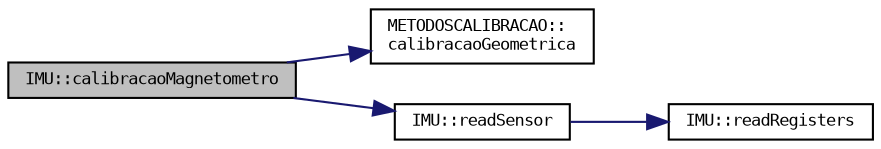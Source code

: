 digraph "IMU::calibracaoMagnetometro"
{
  bgcolor="transparent";
  edge [fontname="DejaVuSansMono",fontsize="8",labelfontname="DejaVuSansMono",labelfontsize="8"];
  node [fontname="DejaVuSansMono",fontsize="8",shape=record];
  rankdir="LR";
  Node13 [label="IMU::calibracaoMagnetometro",height=0.2,width=0.4,color="black", fillcolor="grey75", style="filled", fontcolor="black"];
  Node13 -> Node14 [color="midnightblue",fontsize="8",style="solid",fontname="DejaVuSansMono"];
  Node14 [label="METODOSCALIBRACAO::\lcalibracaoGeometrica",height=0.2,width=0.4,color="black",URL="$classMETODOSCALIBRACAO.html#af0478ed112a1139bafefe7833568e641"];
  Node13 -> Node15 [color="midnightblue",fontsize="8",style="solid",fontname="DejaVuSansMono"];
  Node15 [label="IMU::readSensor",height=0.2,width=0.4,color="black",URL="$classIMU.html#ac574728dbbc752155239a35c8bbd6e79"];
  Node15 -> Node16 [color="midnightblue",fontsize="8",style="solid",fontname="DejaVuSansMono"];
  Node16 [label="IMU::readRegisters",height=0.2,width=0.4,color="black",URL="$classIMU.html#a87c200faa130ff4d2d3416b2d83f4f49"];
}
